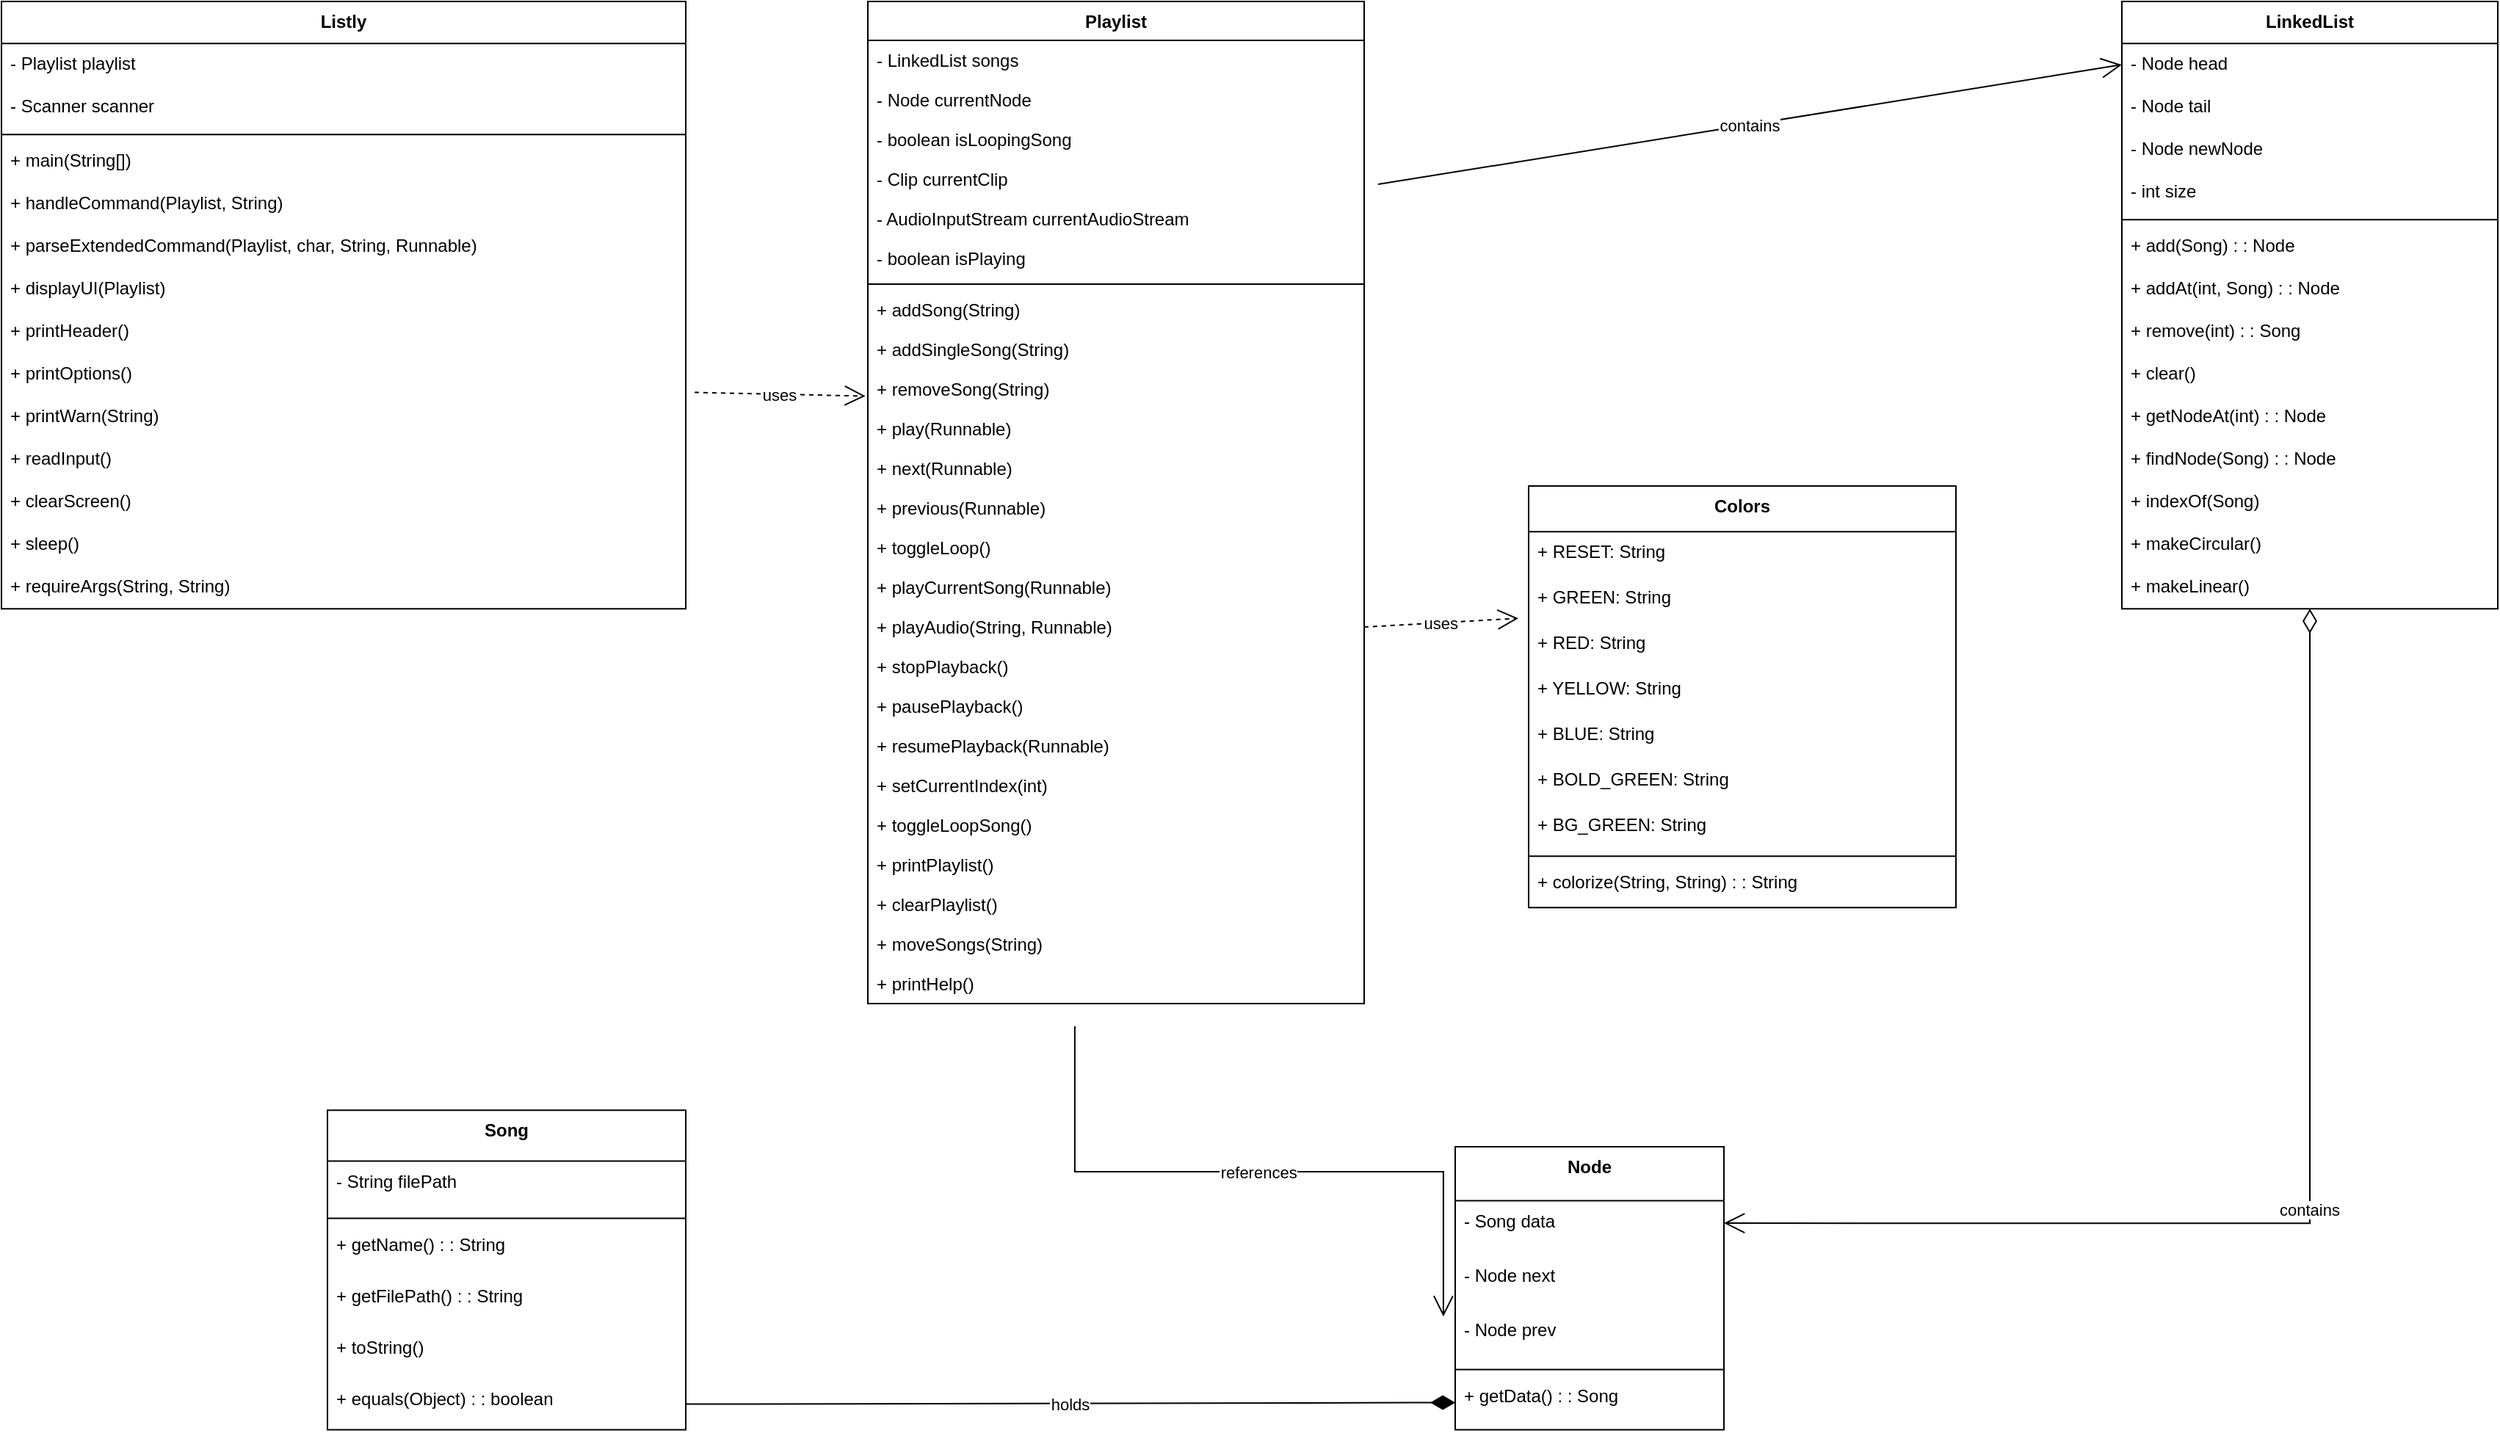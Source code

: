 <mxfile version="27.0.3">
  <diagram name="Page-1" id="Bg2ILVUZCvkJHj1Jf9vQ">
    <mxGraphModel dx="1039" dy="-1575" grid="1" gridSize="10" guides="1" tooltips="1" connect="1" arrows="1" fold="1" page="1" pageScale="1" pageWidth="850" pageHeight="1100" math="0" shadow="0">
      <root>
        <object label="" id="0">
          <mxCell />
        </object>
        <mxCell id="1" parent="0" />
        <mxCell id="bGiGG2hmjnRHK1uj28jr-233" value="Listly" style="swimlane;fontStyle=1;align=center;verticalAlign=top;childLayout=stackLayout;horizontal=1;startSize=28.571;horizontalStack=0;resizeParent=1;resizeParentMax=0;resizeLast=0;collapsible=0;marginBottom=0;" parent="1" vertex="1">
          <mxGeometry y="2360" width="466" height="413.571" as="geometry" />
        </mxCell>
        <mxCell id="bGiGG2hmjnRHK1uj28jr-234" value="- Playlist playlist" style="text;strokeColor=none;fillColor=none;align=left;verticalAlign=top;spacingLeft=4;spacingRight=4;overflow=hidden;rotatable=0;points=[[0,0.5],[1,0.5]];portConstraint=eastwest;" parent="bGiGG2hmjnRHK1uj28jr-233" vertex="1">
          <mxGeometry y="28.571" width="466" height="29" as="geometry" />
        </mxCell>
        <mxCell id="bGiGG2hmjnRHK1uj28jr-235" value="- Scanner scanner" style="text;strokeColor=none;fillColor=none;align=left;verticalAlign=top;spacingLeft=4;spacingRight=4;overflow=hidden;rotatable=0;points=[[0,0.5],[1,0.5]];portConstraint=eastwest;" parent="bGiGG2hmjnRHK1uj28jr-233" vertex="1">
          <mxGeometry y="57.571" width="466" height="29" as="geometry" />
        </mxCell>
        <mxCell id="bGiGG2hmjnRHK1uj28jr-236" style="line;strokeWidth=1;fillColor=none;align=left;verticalAlign=middle;spacingTop=-1;spacingLeft=3;spacingRight=3;rotatable=0;labelPosition=right;points=[];portConstraint=eastwest;strokeColor=inherit;" parent="bGiGG2hmjnRHK1uj28jr-233" vertex="1">
          <mxGeometry y="86.571" width="466" height="8" as="geometry" />
        </mxCell>
        <mxCell id="bGiGG2hmjnRHK1uj28jr-237" value="+ main(String[])" style="text;strokeColor=none;fillColor=none;align=left;verticalAlign=top;spacingLeft=4;spacingRight=4;overflow=hidden;rotatable=0;points=[[0,0.5],[1,0.5]];portConstraint=eastwest;" parent="bGiGG2hmjnRHK1uj28jr-233" vertex="1">
          <mxGeometry y="94.571" width="466" height="29" as="geometry" />
        </mxCell>
        <mxCell id="bGiGG2hmjnRHK1uj28jr-238" value="+ handleCommand(Playlist, String)" style="text;strokeColor=none;fillColor=none;align=left;verticalAlign=top;spacingLeft=4;spacingRight=4;overflow=hidden;rotatable=0;points=[[0,0.5],[1,0.5]];portConstraint=eastwest;" parent="bGiGG2hmjnRHK1uj28jr-233" vertex="1">
          <mxGeometry y="123.571" width="466" height="29" as="geometry" />
        </mxCell>
        <mxCell id="bGiGG2hmjnRHK1uj28jr-239" value="+ parseExtendedCommand(Playlist, char, String, Runnable)" style="text;strokeColor=none;fillColor=none;align=left;verticalAlign=top;spacingLeft=4;spacingRight=4;overflow=hidden;rotatable=0;points=[[0,0.5],[1,0.5]];portConstraint=eastwest;" parent="bGiGG2hmjnRHK1uj28jr-233" vertex="1">
          <mxGeometry y="152.571" width="466" height="29" as="geometry" />
        </mxCell>
        <mxCell id="bGiGG2hmjnRHK1uj28jr-240" value="+ displayUI(Playlist)" style="text;strokeColor=none;fillColor=none;align=left;verticalAlign=top;spacingLeft=4;spacingRight=4;overflow=hidden;rotatable=0;points=[[0,0.5],[1,0.5]];portConstraint=eastwest;" parent="bGiGG2hmjnRHK1uj28jr-233" vertex="1">
          <mxGeometry y="181.571" width="466" height="29" as="geometry" />
        </mxCell>
        <mxCell id="bGiGG2hmjnRHK1uj28jr-241" value="+ printHeader()" style="text;strokeColor=none;fillColor=none;align=left;verticalAlign=top;spacingLeft=4;spacingRight=4;overflow=hidden;rotatable=0;points=[[0,0.5],[1,0.5]];portConstraint=eastwest;" parent="bGiGG2hmjnRHK1uj28jr-233" vertex="1">
          <mxGeometry y="210.571" width="466" height="29" as="geometry" />
        </mxCell>
        <mxCell id="bGiGG2hmjnRHK1uj28jr-242" value="+ printOptions()" style="text;strokeColor=none;fillColor=none;align=left;verticalAlign=top;spacingLeft=4;spacingRight=4;overflow=hidden;rotatable=0;points=[[0,0.5],[1,0.5]];portConstraint=eastwest;" parent="bGiGG2hmjnRHK1uj28jr-233" vertex="1">
          <mxGeometry y="239.571" width="466" height="29" as="geometry" />
        </mxCell>
        <mxCell id="bGiGG2hmjnRHK1uj28jr-243" value="+ printWarn(String)" style="text;strokeColor=none;fillColor=none;align=left;verticalAlign=top;spacingLeft=4;spacingRight=4;overflow=hidden;rotatable=0;points=[[0,0.5],[1,0.5]];portConstraint=eastwest;" parent="bGiGG2hmjnRHK1uj28jr-233" vertex="1">
          <mxGeometry y="268.571" width="466" height="29" as="geometry" />
        </mxCell>
        <mxCell id="bGiGG2hmjnRHK1uj28jr-244" value="+ readInput()" style="text;strokeColor=none;fillColor=none;align=left;verticalAlign=top;spacingLeft=4;spacingRight=4;overflow=hidden;rotatable=0;points=[[0,0.5],[1,0.5]];portConstraint=eastwest;" parent="bGiGG2hmjnRHK1uj28jr-233" vertex="1">
          <mxGeometry y="297.571" width="466" height="29" as="geometry" />
        </mxCell>
        <mxCell id="bGiGG2hmjnRHK1uj28jr-245" value="+ clearScreen()" style="text;strokeColor=none;fillColor=none;align=left;verticalAlign=top;spacingLeft=4;spacingRight=4;overflow=hidden;rotatable=0;points=[[0,0.5],[1,0.5]];portConstraint=eastwest;" parent="bGiGG2hmjnRHK1uj28jr-233" vertex="1">
          <mxGeometry y="326.571" width="466" height="29" as="geometry" />
        </mxCell>
        <mxCell id="bGiGG2hmjnRHK1uj28jr-246" value="+ sleep()" style="text;strokeColor=none;fillColor=none;align=left;verticalAlign=top;spacingLeft=4;spacingRight=4;overflow=hidden;rotatable=0;points=[[0,0.5],[1,0.5]];portConstraint=eastwest;" parent="bGiGG2hmjnRHK1uj28jr-233" vertex="1">
          <mxGeometry y="355.571" width="466" height="29" as="geometry" />
        </mxCell>
        <mxCell id="bGiGG2hmjnRHK1uj28jr-247" value="+ requireArgs(String, String)" style="text;strokeColor=none;fillColor=none;align=left;verticalAlign=top;spacingLeft=4;spacingRight=4;overflow=hidden;rotatable=0;points=[[0,0.5],[1,0.5]];portConstraint=eastwest;" parent="bGiGG2hmjnRHK1uj28jr-233" vertex="1">
          <mxGeometry y="384.571" width="466" height="29" as="geometry" />
        </mxCell>
        <mxCell id="bGiGG2hmjnRHK1uj28jr-248" value="Playlist" style="swimlane;fontStyle=1;align=center;verticalAlign=top;childLayout=stackLayout;horizontal=1;startSize=26.56;horizontalStack=0;resizeParent=1;resizeParentMax=0;resizeLast=0;collapsible=0;marginBottom=0;" parent="1" vertex="1">
          <mxGeometry x="590" y="2360" width="338" height="682.56" as="geometry" />
        </mxCell>
        <mxCell id="bGiGG2hmjnRHK1uj28jr-249" value="- LinkedList songs" style="text;strokeColor=none;fillColor=none;align=left;verticalAlign=top;spacingLeft=4;spacingRight=4;overflow=hidden;rotatable=0;points=[[0,0.5],[1,0.5]];portConstraint=eastwest;" parent="bGiGG2hmjnRHK1uj28jr-248" vertex="1">
          <mxGeometry y="26.56" width="338" height="27" as="geometry" />
        </mxCell>
        <mxCell id="bGiGG2hmjnRHK1uj28jr-250" value="- Node currentNode" style="text;strokeColor=none;fillColor=none;align=left;verticalAlign=top;spacingLeft=4;spacingRight=4;overflow=hidden;rotatable=0;points=[[0,0.5],[1,0.5]];portConstraint=eastwest;" parent="bGiGG2hmjnRHK1uj28jr-248" vertex="1">
          <mxGeometry y="53.56" width="338" height="27" as="geometry" />
        </mxCell>
        <mxCell id="bGiGG2hmjnRHK1uj28jr-251" value="- boolean isLoopingSong" style="text;strokeColor=none;fillColor=none;align=left;verticalAlign=top;spacingLeft=4;spacingRight=4;overflow=hidden;rotatable=0;points=[[0,0.5],[1,0.5]];portConstraint=eastwest;" parent="bGiGG2hmjnRHK1uj28jr-248" vertex="1">
          <mxGeometry y="80.56" width="338" height="27" as="geometry" />
        </mxCell>
        <mxCell id="bGiGG2hmjnRHK1uj28jr-252" value="- Clip currentClip" style="text;strokeColor=none;fillColor=none;align=left;verticalAlign=top;spacingLeft=4;spacingRight=4;overflow=hidden;rotatable=0;points=[[0,0.5],[1,0.5]];portConstraint=eastwest;" parent="bGiGG2hmjnRHK1uj28jr-248" vertex="1">
          <mxGeometry y="107.56" width="338" height="27" as="geometry" />
        </mxCell>
        <mxCell id="bGiGG2hmjnRHK1uj28jr-253" value="- AudioInputStream currentAudioStream" style="text;strokeColor=none;fillColor=none;align=left;verticalAlign=top;spacingLeft=4;spacingRight=4;overflow=hidden;rotatable=0;points=[[0,0.5],[1,0.5]];portConstraint=eastwest;" parent="bGiGG2hmjnRHK1uj28jr-248" vertex="1">
          <mxGeometry y="134.56" width="338" height="27" as="geometry" />
        </mxCell>
        <mxCell id="bGiGG2hmjnRHK1uj28jr-254" value="- boolean isPlaying" style="text;strokeColor=none;fillColor=none;align=left;verticalAlign=top;spacingLeft=4;spacingRight=4;overflow=hidden;rotatable=0;points=[[0,0.5],[1,0.5]];portConstraint=eastwest;" parent="bGiGG2hmjnRHK1uj28jr-248" vertex="1">
          <mxGeometry y="161.56" width="338" height="27" as="geometry" />
        </mxCell>
        <mxCell id="bGiGG2hmjnRHK1uj28jr-255" style="line;strokeWidth=1;fillColor=none;align=left;verticalAlign=middle;spacingTop=-1;spacingLeft=3;spacingRight=3;rotatable=0;labelPosition=right;points=[];portConstraint=eastwest;strokeColor=inherit;" parent="bGiGG2hmjnRHK1uj28jr-248" vertex="1">
          <mxGeometry y="188.56" width="338" height="8" as="geometry" />
        </mxCell>
        <mxCell id="bGiGG2hmjnRHK1uj28jr-256" value="+ addSong(String)" style="text;strokeColor=none;fillColor=none;align=left;verticalAlign=top;spacingLeft=4;spacingRight=4;overflow=hidden;rotatable=0;points=[[0,0.5],[1,0.5]];portConstraint=eastwest;" parent="bGiGG2hmjnRHK1uj28jr-248" vertex="1">
          <mxGeometry y="196.56" width="338" height="27" as="geometry" />
        </mxCell>
        <mxCell id="bGiGG2hmjnRHK1uj28jr-257" value="+ addSingleSong(String)" style="text;strokeColor=none;fillColor=none;align=left;verticalAlign=top;spacingLeft=4;spacingRight=4;overflow=hidden;rotatable=0;points=[[0,0.5],[1,0.5]];portConstraint=eastwest;" parent="bGiGG2hmjnRHK1uj28jr-248" vertex="1">
          <mxGeometry y="223.56" width="338" height="27" as="geometry" />
        </mxCell>
        <mxCell id="bGiGG2hmjnRHK1uj28jr-258" value="+ removeSong(String)" style="text;strokeColor=none;fillColor=none;align=left;verticalAlign=top;spacingLeft=4;spacingRight=4;overflow=hidden;rotatable=0;points=[[0,0.5],[1,0.5]];portConstraint=eastwest;" parent="bGiGG2hmjnRHK1uj28jr-248" vertex="1">
          <mxGeometry y="250.56" width="338" height="27" as="geometry" />
        </mxCell>
        <mxCell id="bGiGG2hmjnRHK1uj28jr-259" value="+ play(Runnable)" style="text;strokeColor=none;fillColor=none;align=left;verticalAlign=top;spacingLeft=4;spacingRight=4;overflow=hidden;rotatable=0;points=[[0,0.5],[1,0.5]];portConstraint=eastwest;" parent="bGiGG2hmjnRHK1uj28jr-248" vertex="1">
          <mxGeometry y="277.56" width="338" height="27" as="geometry" />
        </mxCell>
        <mxCell id="bGiGG2hmjnRHK1uj28jr-260" value="+ next(Runnable)" style="text;strokeColor=none;fillColor=none;align=left;verticalAlign=top;spacingLeft=4;spacingRight=4;overflow=hidden;rotatable=0;points=[[0,0.5],[1,0.5]];portConstraint=eastwest;" parent="bGiGG2hmjnRHK1uj28jr-248" vertex="1">
          <mxGeometry y="304.56" width="338" height="27" as="geometry" />
        </mxCell>
        <mxCell id="bGiGG2hmjnRHK1uj28jr-261" value="+ previous(Runnable)" style="text;strokeColor=none;fillColor=none;align=left;verticalAlign=top;spacingLeft=4;spacingRight=4;overflow=hidden;rotatable=0;points=[[0,0.5],[1,0.5]];portConstraint=eastwest;" parent="bGiGG2hmjnRHK1uj28jr-248" vertex="1">
          <mxGeometry y="331.56" width="338" height="27" as="geometry" />
        </mxCell>
        <mxCell id="bGiGG2hmjnRHK1uj28jr-262" value="+ toggleLoop()" style="text;strokeColor=none;fillColor=none;align=left;verticalAlign=top;spacingLeft=4;spacingRight=4;overflow=hidden;rotatable=0;points=[[0,0.5],[1,0.5]];portConstraint=eastwest;" parent="bGiGG2hmjnRHK1uj28jr-248" vertex="1">
          <mxGeometry y="358.56" width="338" height="27" as="geometry" />
        </mxCell>
        <mxCell id="bGiGG2hmjnRHK1uj28jr-263" value="+ playCurrentSong(Runnable)" style="text;strokeColor=none;fillColor=none;align=left;verticalAlign=top;spacingLeft=4;spacingRight=4;overflow=hidden;rotatable=0;points=[[0,0.5],[1,0.5]];portConstraint=eastwest;" parent="bGiGG2hmjnRHK1uj28jr-248" vertex="1">
          <mxGeometry y="385.56" width="338" height="27" as="geometry" />
        </mxCell>
        <mxCell id="bGiGG2hmjnRHK1uj28jr-264" value="+ playAudio(String, Runnable)" style="text;strokeColor=none;fillColor=none;align=left;verticalAlign=top;spacingLeft=4;spacingRight=4;overflow=hidden;rotatable=0;points=[[0,0.5],[1,0.5]];portConstraint=eastwest;" parent="bGiGG2hmjnRHK1uj28jr-248" vertex="1">
          <mxGeometry y="412.56" width="338" height="27" as="geometry" />
        </mxCell>
        <mxCell id="bGiGG2hmjnRHK1uj28jr-265" value="+ stopPlayback()" style="text;strokeColor=none;fillColor=none;align=left;verticalAlign=top;spacingLeft=4;spacingRight=4;overflow=hidden;rotatable=0;points=[[0,0.5],[1,0.5]];portConstraint=eastwest;" parent="bGiGG2hmjnRHK1uj28jr-248" vertex="1">
          <mxGeometry y="439.56" width="338" height="27" as="geometry" />
        </mxCell>
        <mxCell id="bGiGG2hmjnRHK1uj28jr-266" value="+ pausePlayback()" style="text;strokeColor=none;fillColor=none;align=left;verticalAlign=top;spacingLeft=4;spacingRight=4;overflow=hidden;rotatable=0;points=[[0,0.5],[1,0.5]];portConstraint=eastwest;" parent="bGiGG2hmjnRHK1uj28jr-248" vertex="1">
          <mxGeometry y="466.56" width="338" height="27" as="geometry" />
        </mxCell>
        <mxCell id="bGiGG2hmjnRHK1uj28jr-267" value="+ resumePlayback(Runnable)" style="text;strokeColor=none;fillColor=none;align=left;verticalAlign=top;spacingLeft=4;spacingRight=4;overflow=hidden;rotatable=0;points=[[0,0.5],[1,0.5]];portConstraint=eastwest;" parent="bGiGG2hmjnRHK1uj28jr-248" vertex="1">
          <mxGeometry y="493.56" width="338" height="27" as="geometry" />
        </mxCell>
        <mxCell id="bGiGG2hmjnRHK1uj28jr-268" value="+ setCurrentIndex(int)" style="text;strokeColor=none;fillColor=none;align=left;verticalAlign=top;spacingLeft=4;spacingRight=4;overflow=hidden;rotatable=0;points=[[0,0.5],[1,0.5]];portConstraint=eastwest;" parent="bGiGG2hmjnRHK1uj28jr-248" vertex="1">
          <mxGeometry y="520.56" width="338" height="27" as="geometry" />
        </mxCell>
        <mxCell id="bGiGG2hmjnRHK1uj28jr-269" value="+ toggleLoopSong()" style="text;strokeColor=none;fillColor=none;align=left;verticalAlign=top;spacingLeft=4;spacingRight=4;overflow=hidden;rotatable=0;points=[[0,0.5],[1,0.5]];portConstraint=eastwest;" parent="bGiGG2hmjnRHK1uj28jr-248" vertex="1">
          <mxGeometry y="547.56" width="338" height="27" as="geometry" />
        </mxCell>
        <mxCell id="bGiGG2hmjnRHK1uj28jr-270" value="+ printPlaylist()" style="text;strokeColor=none;fillColor=none;align=left;verticalAlign=top;spacingLeft=4;spacingRight=4;overflow=hidden;rotatable=0;points=[[0,0.5],[1,0.5]];portConstraint=eastwest;" parent="bGiGG2hmjnRHK1uj28jr-248" vertex="1">
          <mxGeometry y="574.56" width="338" height="27" as="geometry" />
        </mxCell>
        <mxCell id="bGiGG2hmjnRHK1uj28jr-271" value="+ clearPlaylist()" style="text;strokeColor=none;fillColor=none;align=left;verticalAlign=top;spacingLeft=4;spacingRight=4;overflow=hidden;rotatable=0;points=[[0,0.5],[1,0.5]];portConstraint=eastwest;" parent="bGiGG2hmjnRHK1uj28jr-248" vertex="1">
          <mxGeometry y="601.56" width="338" height="27" as="geometry" />
        </mxCell>
        <mxCell id="bGiGG2hmjnRHK1uj28jr-272" value="+ moveSongs(String)" style="text;strokeColor=none;fillColor=none;align=left;verticalAlign=top;spacingLeft=4;spacingRight=4;overflow=hidden;rotatable=0;points=[[0,0.5],[1,0.5]];portConstraint=eastwest;" parent="bGiGG2hmjnRHK1uj28jr-248" vertex="1">
          <mxGeometry y="628.56" width="338" height="27" as="geometry" />
        </mxCell>
        <mxCell id="bGiGG2hmjnRHK1uj28jr-273" value="+ printHelp()" style="text;strokeColor=none;fillColor=none;align=left;verticalAlign=top;spacingLeft=4;spacingRight=4;overflow=hidden;rotatable=0;points=[[0,0.5],[1,0.5]];portConstraint=eastwest;" parent="bGiGG2hmjnRHK1uj28jr-248" vertex="1">
          <mxGeometry y="655.56" width="338" height="27" as="geometry" />
        </mxCell>
        <mxCell id="bGiGG2hmjnRHK1uj28jr-274" value="LinkedList" style="swimlane;fontStyle=1;align=center;verticalAlign=top;childLayout=stackLayout;horizontal=1;startSize=28.571;horizontalStack=0;resizeParent=1;resizeParentMax=0;resizeLast=0;collapsible=0;marginBottom=0;" parent="1" vertex="1">
          <mxGeometry x="1444" y="2360" width="256" height="413.571" as="geometry" />
        </mxCell>
        <mxCell id="bGiGG2hmjnRHK1uj28jr-275" value="- Node head" style="text;strokeColor=none;fillColor=none;align=left;verticalAlign=top;spacingLeft=4;spacingRight=4;overflow=hidden;rotatable=0;points=[[0,0.5],[1,0.5]];portConstraint=eastwest;" parent="bGiGG2hmjnRHK1uj28jr-274" vertex="1">
          <mxGeometry y="28.571" width="256" height="29" as="geometry" />
        </mxCell>
        <mxCell id="bGiGG2hmjnRHK1uj28jr-276" value="- Node tail" style="text;strokeColor=none;fillColor=none;align=left;verticalAlign=top;spacingLeft=4;spacingRight=4;overflow=hidden;rotatable=0;points=[[0,0.5],[1,0.5]];portConstraint=eastwest;" parent="bGiGG2hmjnRHK1uj28jr-274" vertex="1">
          <mxGeometry y="57.571" width="256" height="29" as="geometry" />
        </mxCell>
        <mxCell id="bGiGG2hmjnRHK1uj28jr-277" value="- Node newNode" style="text;strokeColor=none;fillColor=none;align=left;verticalAlign=top;spacingLeft=4;spacingRight=4;overflow=hidden;rotatable=0;points=[[0,0.5],[1,0.5]];portConstraint=eastwest;" parent="bGiGG2hmjnRHK1uj28jr-274" vertex="1">
          <mxGeometry y="86.571" width="256" height="29" as="geometry" />
        </mxCell>
        <mxCell id="bGiGG2hmjnRHK1uj28jr-278" value="- int size" style="text;strokeColor=none;fillColor=none;align=left;verticalAlign=top;spacingLeft=4;spacingRight=4;overflow=hidden;rotatable=0;points=[[0,0.5],[1,0.5]];portConstraint=eastwest;" parent="bGiGG2hmjnRHK1uj28jr-274" vertex="1">
          <mxGeometry y="115.571" width="256" height="29" as="geometry" />
        </mxCell>
        <mxCell id="bGiGG2hmjnRHK1uj28jr-279" style="line;strokeWidth=1;fillColor=none;align=left;verticalAlign=middle;spacingTop=-1;spacingLeft=3;spacingRight=3;rotatable=0;labelPosition=right;points=[];portConstraint=eastwest;strokeColor=inherit;" parent="bGiGG2hmjnRHK1uj28jr-274" vertex="1">
          <mxGeometry y="144.571" width="256" height="8" as="geometry" />
        </mxCell>
        <mxCell id="bGiGG2hmjnRHK1uj28jr-280" value="+ add(Song) : : Node" style="text;strokeColor=none;fillColor=none;align=left;verticalAlign=top;spacingLeft=4;spacingRight=4;overflow=hidden;rotatable=0;points=[[0,0.5],[1,0.5]];portConstraint=eastwest;" parent="bGiGG2hmjnRHK1uj28jr-274" vertex="1">
          <mxGeometry y="152.571" width="256" height="29" as="geometry" />
        </mxCell>
        <mxCell id="bGiGG2hmjnRHK1uj28jr-281" value="+ addAt(int, Song) : : Node" style="text;strokeColor=none;fillColor=none;align=left;verticalAlign=top;spacingLeft=4;spacingRight=4;overflow=hidden;rotatable=0;points=[[0,0.5],[1,0.5]];portConstraint=eastwest;" parent="bGiGG2hmjnRHK1uj28jr-274" vertex="1">
          <mxGeometry y="181.571" width="256" height="29" as="geometry" />
        </mxCell>
        <mxCell id="bGiGG2hmjnRHK1uj28jr-282" value="+ remove(int) : : Song" style="text;strokeColor=none;fillColor=none;align=left;verticalAlign=top;spacingLeft=4;spacingRight=4;overflow=hidden;rotatable=0;points=[[0,0.5],[1,0.5]];portConstraint=eastwest;" parent="bGiGG2hmjnRHK1uj28jr-274" vertex="1">
          <mxGeometry y="210.571" width="256" height="29" as="geometry" />
        </mxCell>
        <mxCell id="bGiGG2hmjnRHK1uj28jr-283" value="+ clear()" style="text;strokeColor=none;fillColor=none;align=left;verticalAlign=top;spacingLeft=4;spacingRight=4;overflow=hidden;rotatable=0;points=[[0,0.5],[1,0.5]];portConstraint=eastwest;" parent="bGiGG2hmjnRHK1uj28jr-274" vertex="1">
          <mxGeometry y="239.571" width="256" height="29" as="geometry" />
        </mxCell>
        <mxCell id="bGiGG2hmjnRHK1uj28jr-284" value="+ getNodeAt(int) : : Node" style="text;strokeColor=none;fillColor=none;align=left;verticalAlign=top;spacingLeft=4;spacingRight=4;overflow=hidden;rotatable=0;points=[[0,0.5],[1,0.5]];portConstraint=eastwest;" parent="bGiGG2hmjnRHK1uj28jr-274" vertex="1">
          <mxGeometry y="268.571" width="256" height="29" as="geometry" />
        </mxCell>
        <mxCell id="bGiGG2hmjnRHK1uj28jr-285" value="+ findNode(Song) : : Node" style="text;strokeColor=none;fillColor=none;align=left;verticalAlign=top;spacingLeft=4;spacingRight=4;overflow=hidden;rotatable=0;points=[[0,0.5],[1,0.5]];portConstraint=eastwest;" parent="bGiGG2hmjnRHK1uj28jr-274" vertex="1">
          <mxGeometry y="297.571" width="256" height="29" as="geometry" />
        </mxCell>
        <mxCell id="bGiGG2hmjnRHK1uj28jr-286" value="+ indexOf(Song)" style="text;strokeColor=none;fillColor=none;align=left;verticalAlign=top;spacingLeft=4;spacingRight=4;overflow=hidden;rotatable=0;points=[[0,0.5],[1,0.5]];portConstraint=eastwest;" parent="bGiGG2hmjnRHK1uj28jr-274" vertex="1">
          <mxGeometry y="326.571" width="256" height="29" as="geometry" />
        </mxCell>
        <mxCell id="bGiGG2hmjnRHK1uj28jr-287" value="+ makeCircular()" style="text;strokeColor=none;fillColor=none;align=left;verticalAlign=top;spacingLeft=4;spacingRight=4;overflow=hidden;rotatable=0;points=[[0,0.5],[1,0.5]];portConstraint=eastwest;" parent="bGiGG2hmjnRHK1uj28jr-274" vertex="1">
          <mxGeometry y="355.571" width="256" height="29" as="geometry" />
        </mxCell>
        <mxCell id="bGiGG2hmjnRHK1uj28jr-288" value="+ makeLinear()" style="text;strokeColor=none;fillColor=none;align=left;verticalAlign=top;spacingLeft=4;spacingRight=4;overflow=hidden;rotatable=0;points=[[0,0.5],[1,0.5]];portConstraint=eastwest;" parent="bGiGG2hmjnRHK1uj28jr-274" vertex="1">
          <mxGeometry y="384.571" width="256" height="29" as="geometry" />
        </mxCell>
        <mxCell id="bGiGG2hmjnRHK1uj28jr-289" value="Node" style="swimlane;fontStyle=1;align=center;verticalAlign=top;childLayout=stackLayout;horizontal=1;startSize=36.8;horizontalStack=0;resizeParent=1;resizeParentMax=0;resizeLast=0;collapsible=0;marginBottom=0;" parent="1" vertex="1">
          <mxGeometry x="990" y="3140" width="183" height="192.8" as="geometry" />
        </mxCell>
        <mxCell id="bGiGG2hmjnRHK1uj28jr-290" value="- Song data" style="text;strokeColor=none;fillColor=none;align=left;verticalAlign=top;spacingLeft=4;spacingRight=4;overflow=hidden;rotatable=0;points=[[0,0.5],[1,0.5]];portConstraint=eastwest;" parent="bGiGG2hmjnRHK1uj28jr-289" vertex="1">
          <mxGeometry y="36.8" width="183" height="37" as="geometry" />
        </mxCell>
        <mxCell id="bGiGG2hmjnRHK1uj28jr-291" value="- Node next" style="text;strokeColor=none;fillColor=none;align=left;verticalAlign=top;spacingLeft=4;spacingRight=4;overflow=hidden;rotatable=0;points=[[0,0.5],[1,0.5]];portConstraint=eastwest;" parent="bGiGG2hmjnRHK1uj28jr-289" vertex="1">
          <mxGeometry y="73.8" width="183" height="37" as="geometry" />
        </mxCell>
        <mxCell id="bGiGG2hmjnRHK1uj28jr-292" value="- Node prev" style="text;strokeColor=none;fillColor=none;align=left;verticalAlign=top;spacingLeft=4;spacingRight=4;overflow=hidden;rotatable=0;points=[[0,0.5],[1,0.5]];portConstraint=eastwest;" parent="bGiGG2hmjnRHK1uj28jr-289" vertex="1">
          <mxGeometry y="110.8" width="183" height="37" as="geometry" />
        </mxCell>
        <mxCell id="bGiGG2hmjnRHK1uj28jr-293" style="line;strokeWidth=1;fillColor=none;align=left;verticalAlign=middle;spacingTop=-1;spacingLeft=3;spacingRight=3;rotatable=0;labelPosition=right;points=[];portConstraint=eastwest;strokeColor=inherit;" parent="bGiGG2hmjnRHK1uj28jr-289" vertex="1">
          <mxGeometry y="147.8" width="183" height="8" as="geometry" />
        </mxCell>
        <mxCell id="bGiGG2hmjnRHK1uj28jr-294" value="+ getData() : : Song" style="text;strokeColor=none;fillColor=none;align=left;verticalAlign=top;spacingLeft=4;spacingRight=4;overflow=hidden;rotatable=0;points=[[0,0.5],[1,0.5]];portConstraint=eastwest;" parent="bGiGG2hmjnRHK1uj28jr-289" vertex="1">
          <mxGeometry y="155.8" width="183" height="37" as="geometry" />
        </mxCell>
        <mxCell id="bGiGG2hmjnRHK1uj28jr-295" value="Song" style="swimlane;fontStyle=1;align=center;verticalAlign=top;childLayout=stackLayout;horizontal=1;startSize=34.667;horizontalStack=0;resizeParent=1;resizeParentMax=0;resizeLast=0;collapsible=0;marginBottom=0;" parent="1" vertex="1">
          <mxGeometry x="222" y="3115.13" width="244" height="217.667" as="geometry" />
        </mxCell>
        <mxCell id="bGiGG2hmjnRHK1uj28jr-296" value="- String filePath" style="text;strokeColor=none;fillColor=none;align=left;verticalAlign=top;spacingLeft=4;spacingRight=4;overflow=hidden;rotatable=0;points=[[0,0.5],[1,0.5]];portConstraint=eastwest;" parent="bGiGG2hmjnRHK1uj28jr-295" vertex="1">
          <mxGeometry y="34.667" width="244" height="35" as="geometry" />
        </mxCell>
        <mxCell id="bGiGG2hmjnRHK1uj28jr-297" style="line;strokeWidth=1;fillColor=none;align=left;verticalAlign=middle;spacingTop=-1;spacingLeft=3;spacingRight=3;rotatable=0;labelPosition=right;points=[];portConstraint=eastwest;strokeColor=inherit;" parent="bGiGG2hmjnRHK1uj28jr-295" vertex="1">
          <mxGeometry y="69.667" width="244" height="8" as="geometry" />
        </mxCell>
        <mxCell id="bGiGG2hmjnRHK1uj28jr-298" value="+ getName() : : String" style="text;strokeColor=none;fillColor=none;align=left;verticalAlign=top;spacingLeft=4;spacingRight=4;overflow=hidden;rotatable=0;points=[[0,0.5],[1,0.5]];portConstraint=eastwest;" parent="bGiGG2hmjnRHK1uj28jr-295" vertex="1">
          <mxGeometry y="77.667" width="244" height="35" as="geometry" />
        </mxCell>
        <mxCell id="bGiGG2hmjnRHK1uj28jr-299" value="+ getFilePath() : : String" style="text;strokeColor=none;fillColor=none;align=left;verticalAlign=top;spacingLeft=4;spacingRight=4;overflow=hidden;rotatable=0;points=[[0,0.5],[1,0.5]];portConstraint=eastwest;" parent="bGiGG2hmjnRHK1uj28jr-295" vertex="1">
          <mxGeometry y="112.667" width="244" height="35" as="geometry" />
        </mxCell>
        <mxCell id="bGiGG2hmjnRHK1uj28jr-300" value="+ toString()" style="text;strokeColor=none;fillColor=none;align=left;verticalAlign=top;spacingLeft=4;spacingRight=4;overflow=hidden;rotatable=0;points=[[0,0.5],[1,0.5]];portConstraint=eastwest;" parent="bGiGG2hmjnRHK1uj28jr-295" vertex="1">
          <mxGeometry y="147.667" width="244" height="35" as="geometry" />
        </mxCell>
        <mxCell id="bGiGG2hmjnRHK1uj28jr-301" value="+ equals(Object) : : boolean" style="text;strokeColor=none;fillColor=none;align=left;verticalAlign=top;spacingLeft=4;spacingRight=4;overflow=hidden;rotatable=0;points=[[0,0.5],[1,0.5]];portConstraint=eastwest;" parent="bGiGG2hmjnRHK1uj28jr-295" vertex="1">
          <mxGeometry y="182.667" width="244" height="35" as="geometry" />
        </mxCell>
        <mxCell id="bGiGG2hmjnRHK1uj28jr-302" value="Colors" style="swimlane;fontStyle=1;align=center;verticalAlign=top;childLayout=stackLayout;horizontal=1;startSize=31.111;horizontalStack=0;resizeParent=1;resizeParentMax=0;resizeLast=0;collapsible=0;marginBottom=0;" parent="1" vertex="1">
          <mxGeometry x="1040" y="2690" width="291" height="287.111" as="geometry" />
        </mxCell>
        <mxCell id="bGiGG2hmjnRHK1uj28jr-303" value="+ RESET: String" style="text;strokeColor=none;fillColor=none;align=left;verticalAlign=top;spacingLeft=4;spacingRight=4;overflow=hidden;rotatable=0;points=[[0,0.5],[1,0.5]];portConstraint=eastwest;" parent="bGiGG2hmjnRHK1uj28jr-302" vertex="1">
          <mxGeometry y="31.111" width="291" height="31" as="geometry" />
        </mxCell>
        <mxCell id="bGiGG2hmjnRHK1uj28jr-304" value="+ GREEN: String" style="text;strokeColor=none;fillColor=none;align=left;verticalAlign=top;spacingLeft=4;spacingRight=4;overflow=hidden;rotatable=0;points=[[0,0.5],[1,0.5]];portConstraint=eastwest;" parent="bGiGG2hmjnRHK1uj28jr-302" vertex="1">
          <mxGeometry y="62.111" width="291" height="31" as="geometry" />
        </mxCell>
        <mxCell id="bGiGG2hmjnRHK1uj28jr-305" value="+ RED: String" style="text;strokeColor=none;fillColor=none;align=left;verticalAlign=top;spacingLeft=4;spacingRight=4;overflow=hidden;rotatable=0;points=[[0,0.5],[1,0.5]];portConstraint=eastwest;" parent="bGiGG2hmjnRHK1uj28jr-302" vertex="1">
          <mxGeometry y="93.111" width="291" height="31" as="geometry" />
        </mxCell>
        <mxCell id="bGiGG2hmjnRHK1uj28jr-306" value="+ YELLOW: String" style="text;strokeColor=none;fillColor=none;align=left;verticalAlign=top;spacingLeft=4;spacingRight=4;overflow=hidden;rotatable=0;points=[[0,0.5],[1,0.5]];portConstraint=eastwest;" parent="bGiGG2hmjnRHK1uj28jr-302" vertex="1">
          <mxGeometry y="124.111" width="291" height="31" as="geometry" />
        </mxCell>
        <mxCell id="bGiGG2hmjnRHK1uj28jr-307" value="+ BLUE: String" style="text;strokeColor=none;fillColor=none;align=left;verticalAlign=top;spacingLeft=4;spacingRight=4;overflow=hidden;rotatable=0;points=[[0,0.5],[1,0.5]];portConstraint=eastwest;" parent="bGiGG2hmjnRHK1uj28jr-302" vertex="1">
          <mxGeometry y="155.111" width="291" height="31" as="geometry" />
        </mxCell>
        <mxCell id="bGiGG2hmjnRHK1uj28jr-308" value="+ BOLD_GREEN: String" style="text;strokeColor=none;fillColor=none;align=left;verticalAlign=top;spacingLeft=4;spacingRight=4;overflow=hidden;rotatable=0;points=[[0,0.5],[1,0.5]];portConstraint=eastwest;" parent="bGiGG2hmjnRHK1uj28jr-302" vertex="1">
          <mxGeometry y="186.111" width="291" height="31" as="geometry" />
        </mxCell>
        <mxCell id="bGiGG2hmjnRHK1uj28jr-309" value="+ BG_GREEN: String" style="text;strokeColor=none;fillColor=none;align=left;verticalAlign=top;spacingLeft=4;spacingRight=4;overflow=hidden;rotatable=0;points=[[0,0.5],[1,0.5]];portConstraint=eastwest;" parent="bGiGG2hmjnRHK1uj28jr-302" vertex="1">
          <mxGeometry y="217.111" width="291" height="31" as="geometry" />
        </mxCell>
        <mxCell id="bGiGG2hmjnRHK1uj28jr-310" style="line;strokeWidth=1;fillColor=none;align=left;verticalAlign=middle;spacingTop=-1;spacingLeft=3;spacingRight=3;rotatable=0;labelPosition=right;points=[];portConstraint=eastwest;strokeColor=inherit;" parent="bGiGG2hmjnRHK1uj28jr-302" vertex="1">
          <mxGeometry y="248.111" width="291" height="8" as="geometry" />
        </mxCell>
        <mxCell id="bGiGG2hmjnRHK1uj28jr-311" value="+ colorize(String, String) : : String" style="text;strokeColor=none;fillColor=none;align=left;verticalAlign=top;spacingLeft=4;spacingRight=4;overflow=hidden;rotatable=0;points=[[0,0.5],[1,0.5]];portConstraint=eastwest;" parent="bGiGG2hmjnRHK1uj28jr-302" vertex="1">
          <mxGeometry y="256.111" width="291" height="31" as="geometry" />
        </mxCell>
        <mxCell id="bGiGG2hmjnRHK1uj28jr-312" value="uses" style="curved=1;dashed=1;startArrow=none;endArrow=open;endSize=12;exitX=1.013;exitY=-0.08;entryX=-0.005;entryY=-0.326;rounded=0;entryDx=0;entryDy=0;entryPerimeter=0;exitDx=0;exitDy=0;exitPerimeter=0;" parent="1" source="bGiGG2hmjnRHK1uj28jr-243" target="bGiGG2hmjnRHK1uj28jr-259" edge="1">
          <mxGeometry relative="1" as="geometry">
            <Array as="points" />
            <mxPoint x="190" y="2783.571" as="sourcePoint" />
            <mxPoint x="716" y="2370" as="targetPoint" />
          </mxGeometry>
        </mxCell>
        <mxCell id="bGiGG2hmjnRHK1uj28jr-313" value="uses" style="curved=1;dashed=1;startArrow=none;endArrow=open;endSize=12;exitX=1;exitY=0.5;entryX=-0.024;entryY=-0.097;rounded=0;exitDx=0;exitDy=0;entryDx=0;entryDy=0;entryPerimeter=0;" parent="1" source="bGiGG2hmjnRHK1uj28jr-264" target="bGiGG2hmjnRHK1uj28jr-305" edge="1">
          <mxGeometry relative="1" as="geometry">
            <Array as="points" />
          </mxGeometry>
        </mxCell>
        <mxCell id="bGiGG2hmjnRHK1uj28jr-314" value="contains" style="curved=1;startArrow=none;endArrow=open;endSize=12;exitX=1.028;exitY=-0.371;entryX=0;entryY=0.5;rounded=0;exitDx=0;exitDy=0;exitPerimeter=0;entryDx=0;entryDy=0;" parent="1" source="bGiGG2hmjnRHK1uj28jr-253" target="bGiGG2hmjnRHK1uj28jr-275" edge="1">
          <mxGeometry relative="1" as="geometry" />
        </mxCell>
        <mxCell id="bGiGG2hmjnRHK1uj28jr-315" value="references" style="startArrow=none;endArrow=open;endSize=12;exitX=0.417;exitY=1.568;entryX=-0.044;entryY=0.132;rounded=0;exitDx=0;exitDy=0;exitPerimeter=0;entryDx=0;entryDy=0;entryPerimeter=0;edgeStyle=elbowEdgeStyle;elbow=vertical;" parent="1" source="bGiGG2hmjnRHK1uj28jr-273" target="bGiGG2hmjnRHK1uj28jr-292" edge="1">
          <mxGeometry relative="1" as="geometry" />
        </mxCell>
        <mxCell id="bGiGG2hmjnRHK1uj28jr-316" value="contains" style="startArrow=diamondThin;startSize=14;startFill=0;endArrow=open;endSize=12;exitX=0.5;exitY=1;entryX=1;entryY=0.27;rounded=0;edgeStyle=orthogonalEdgeStyle;elbow=vertical;" parent="1" source="bGiGG2hmjnRHK1uj28jr-274" target="bGiGG2hmjnRHK1uj28jr-289" edge="1">
          <mxGeometry relative="1" as="geometry" />
        </mxCell>
        <mxCell id="bGiGG2hmjnRHK1uj28jr-317" value="holds" style="startArrow=diamondThin;startSize=14;startFill=1;endArrow=none;entryX=1;entryY=0.5;rounded=0;entryDx=0;entryDy=0;exitX=0;exitY=0.5;exitDx=0;exitDy=0;edgeStyle=entityRelationEdgeStyle;elbow=vertical;" parent="1" source="bGiGG2hmjnRHK1uj28jr-294" target="bGiGG2hmjnRHK1uj28jr-301" edge="1">
          <mxGeometry relative="1" as="geometry">
            <mxPoint x="990" y="3330" as="sourcePoint" />
          </mxGeometry>
        </mxCell>
      </root>
    </mxGraphModel>
  </diagram>
</mxfile>
